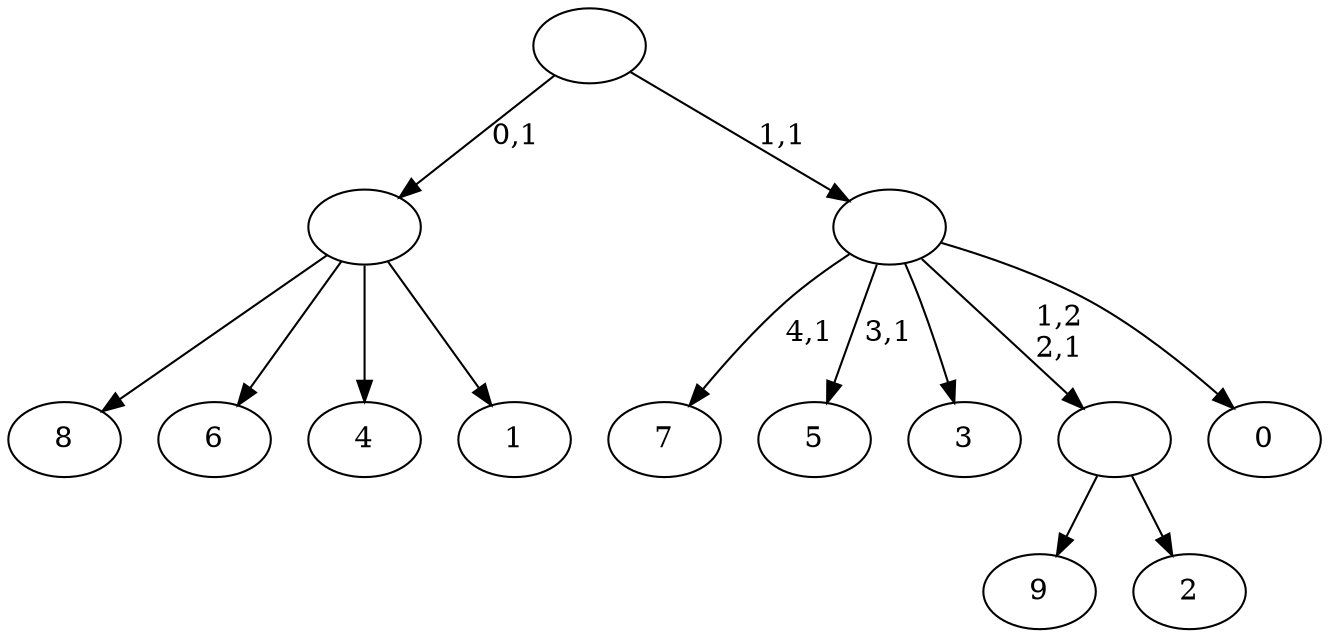 digraph T {
	15 [label="9"]
	14 [label="8"]
	13 [label="7"]
	11 [label="6"]
	10 [label="5"]
	8 [label="4"]
	7 [label="3"]
	6 [label="2"]
	5 [label=""]
	4 [label="1"]
	3 [label=""]
	2 [label="0"]
	1 [label=""]
	0 [label=""]
	5 -> 15 [label=""]
	5 -> 6 [label=""]
	3 -> 14 [label=""]
	3 -> 11 [label=""]
	3 -> 8 [label=""]
	3 -> 4 [label=""]
	1 -> 10 [label="3,1"]
	1 -> 13 [label="4,1"]
	1 -> 7 [label=""]
	1 -> 5 [label="1,2\n2,1"]
	1 -> 2 [label=""]
	0 -> 3 [label="0,1"]
	0 -> 1 [label="1,1"]
}
